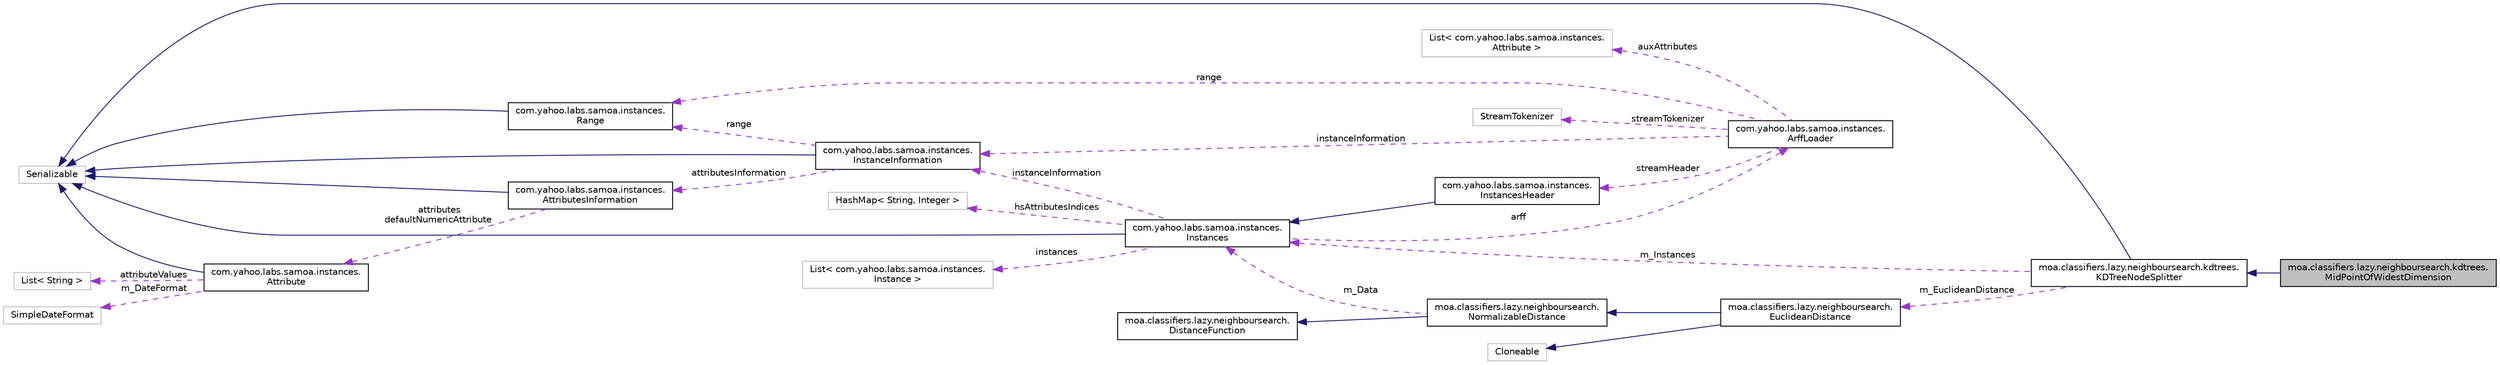 digraph "moa.classifiers.lazy.neighboursearch.kdtrees.MidPointOfWidestDimension"
{
 // LATEX_PDF_SIZE
  edge [fontname="Helvetica",fontsize="10",labelfontname="Helvetica",labelfontsize="10"];
  node [fontname="Helvetica",fontsize="10",shape=record];
  rankdir="LR";
  Node1 [label="moa.classifiers.lazy.neighboursearch.kdtrees.\lMidPointOfWidestDimension",height=0.2,width=0.4,color="black", fillcolor="grey75", style="filled", fontcolor="black",tooltip=" "];
  Node2 -> Node1 [dir="back",color="midnightblue",fontsize="10",style="solid"];
  Node2 [label="moa.classifiers.lazy.neighboursearch.kdtrees.\lKDTreeNodeSplitter",height=0.2,width=0.4,color="black", fillcolor="white", style="filled",URL="$classmoa_1_1classifiers_1_1lazy_1_1neighboursearch_1_1kdtrees_1_1_k_d_tree_node_splitter.html",tooltip=" "];
  Node3 -> Node2 [dir="back",color="midnightblue",fontsize="10",style="solid"];
  Node3 [label="Serializable",height=0.2,width=0.4,color="grey75", fillcolor="white", style="filled",tooltip=" "];
  Node4 -> Node2 [dir="back",color="darkorchid3",fontsize="10",style="dashed",label=" m_Instances" ];
  Node4 [label="com.yahoo.labs.samoa.instances.\lInstances",height=0.2,width=0.4,color="black", fillcolor="white", style="filled",URL="$classcom_1_1yahoo_1_1labs_1_1samoa_1_1instances_1_1_instances.html",tooltip=" "];
  Node3 -> Node4 [dir="back",color="midnightblue",fontsize="10",style="solid"];
  Node5 -> Node4 [dir="back",color="darkorchid3",fontsize="10",style="dashed",label=" arff" ];
  Node5 [label="com.yahoo.labs.samoa.instances.\lArffLoader",height=0.2,width=0.4,color="black", fillcolor="white", style="filled",URL="$classcom_1_1yahoo_1_1labs_1_1samoa_1_1instances_1_1_arff_loader.html",tooltip=" "];
  Node6 -> Node5 [dir="back",color="darkorchid3",fontsize="10",style="dashed",label=" streamHeader" ];
  Node6 [label="com.yahoo.labs.samoa.instances.\lInstancesHeader",height=0.2,width=0.4,color="black", fillcolor="white", style="filled",URL="$classcom_1_1yahoo_1_1labs_1_1samoa_1_1instances_1_1_instances_header.html",tooltip=" "];
  Node4 -> Node6 [dir="back",color="midnightblue",fontsize="10",style="solid"];
  Node7 -> Node5 [dir="back",color="darkorchid3",fontsize="10",style="dashed",label=" auxAttributes" ];
  Node7 [label="List\< com.yahoo.labs.samoa.instances.\lAttribute \>",height=0.2,width=0.4,color="grey75", fillcolor="white", style="filled",tooltip=" "];
  Node8 -> Node5 [dir="back",color="darkorchid3",fontsize="10",style="dashed",label=" instanceInformation" ];
  Node8 [label="com.yahoo.labs.samoa.instances.\lInstanceInformation",height=0.2,width=0.4,color="black", fillcolor="white", style="filled",URL="$classcom_1_1yahoo_1_1labs_1_1samoa_1_1instances_1_1_instance_information.html",tooltip=" "];
  Node3 -> Node8 [dir="back",color="midnightblue",fontsize="10",style="solid"];
  Node9 -> Node8 [dir="back",color="darkorchid3",fontsize="10",style="dashed",label=" attributesInformation" ];
  Node9 [label="com.yahoo.labs.samoa.instances.\lAttributesInformation",height=0.2,width=0.4,color="black", fillcolor="white", style="filled",URL="$classcom_1_1yahoo_1_1labs_1_1samoa_1_1instances_1_1_attributes_information.html",tooltip=" "];
  Node3 -> Node9 [dir="back",color="midnightblue",fontsize="10",style="solid"];
  Node10 -> Node9 [dir="back",color="darkorchid3",fontsize="10",style="dashed",label=" attributes\ndefaultNumericAttribute" ];
  Node10 [label="com.yahoo.labs.samoa.instances.\lAttribute",height=0.2,width=0.4,color="black", fillcolor="white", style="filled",URL="$classcom_1_1yahoo_1_1labs_1_1samoa_1_1instances_1_1_attribute.html",tooltip=" "];
  Node3 -> Node10 [dir="back",color="midnightblue",fontsize="10",style="solid"];
  Node11 -> Node10 [dir="back",color="darkorchid3",fontsize="10",style="dashed",label=" attributeValues" ];
  Node11 [label="List\< String \>",height=0.2,width=0.4,color="grey75", fillcolor="white", style="filled",tooltip=" "];
  Node12 -> Node10 [dir="back",color="darkorchid3",fontsize="10",style="dashed",label=" m_DateFormat" ];
  Node12 [label="SimpleDateFormat",height=0.2,width=0.4,color="grey75", fillcolor="white", style="filled",tooltip=" "];
  Node13 -> Node8 [dir="back",color="darkorchid3",fontsize="10",style="dashed",label=" range" ];
  Node13 [label="com.yahoo.labs.samoa.instances.\lRange",height=0.2,width=0.4,color="black", fillcolor="white", style="filled",URL="$classcom_1_1yahoo_1_1labs_1_1samoa_1_1instances_1_1_range.html",tooltip=" "];
  Node3 -> Node13 [dir="back",color="midnightblue",fontsize="10",style="solid"];
  Node13 -> Node5 [dir="back",color="darkorchid3",fontsize="10",style="dashed",label=" range" ];
  Node14 -> Node5 [dir="back",color="darkorchid3",fontsize="10",style="dashed",label=" streamTokenizer" ];
  Node14 [label="StreamTokenizer",height=0.2,width=0.4,color="grey75", fillcolor="white", style="filled",tooltip=" "];
  Node15 -> Node4 [dir="back",color="darkorchid3",fontsize="10",style="dashed",label=" instances" ];
  Node15 [label="List\< com.yahoo.labs.samoa.instances.\lInstance \>",height=0.2,width=0.4,color="grey75", fillcolor="white", style="filled",tooltip=" "];
  Node8 -> Node4 [dir="back",color="darkorchid3",fontsize="10",style="dashed",label=" instanceInformation" ];
  Node16 -> Node4 [dir="back",color="darkorchid3",fontsize="10",style="dashed",label=" hsAttributesIndices" ];
  Node16 [label="HashMap\< String, Integer \>",height=0.2,width=0.4,color="grey75", fillcolor="white", style="filled",tooltip=" "];
  Node17 -> Node2 [dir="back",color="darkorchid3",fontsize="10",style="dashed",label=" m_EuclideanDistance" ];
  Node17 [label="moa.classifiers.lazy.neighboursearch.\lEuclideanDistance",height=0.2,width=0.4,color="black", fillcolor="white", style="filled",URL="$classmoa_1_1classifiers_1_1lazy_1_1neighboursearch_1_1_euclidean_distance.html",tooltip=" "];
  Node18 -> Node17 [dir="back",color="midnightblue",fontsize="10",style="solid"];
  Node18 [label="moa.classifiers.lazy.neighboursearch.\lNormalizableDistance",height=0.2,width=0.4,color="black", fillcolor="white", style="filled",URL="$classmoa_1_1classifiers_1_1lazy_1_1neighboursearch_1_1_normalizable_distance.html",tooltip=" "];
  Node19 -> Node18 [dir="back",color="midnightblue",fontsize="10",style="solid"];
  Node19 [label="moa.classifiers.lazy.neighboursearch.\lDistanceFunction",height=0.2,width=0.4,color="black", fillcolor="white", style="filled",URL="$interfacemoa_1_1classifiers_1_1lazy_1_1neighboursearch_1_1_distance_function.html",tooltip=" "];
  Node4 -> Node18 [dir="back",color="darkorchid3",fontsize="10",style="dashed",label=" m_Data" ];
  Node20 -> Node17 [dir="back",color="midnightblue",fontsize="10",style="solid"];
  Node20 [label="Cloneable",height=0.2,width=0.4,color="grey75", fillcolor="white", style="filled",tooltip=" "];
}
